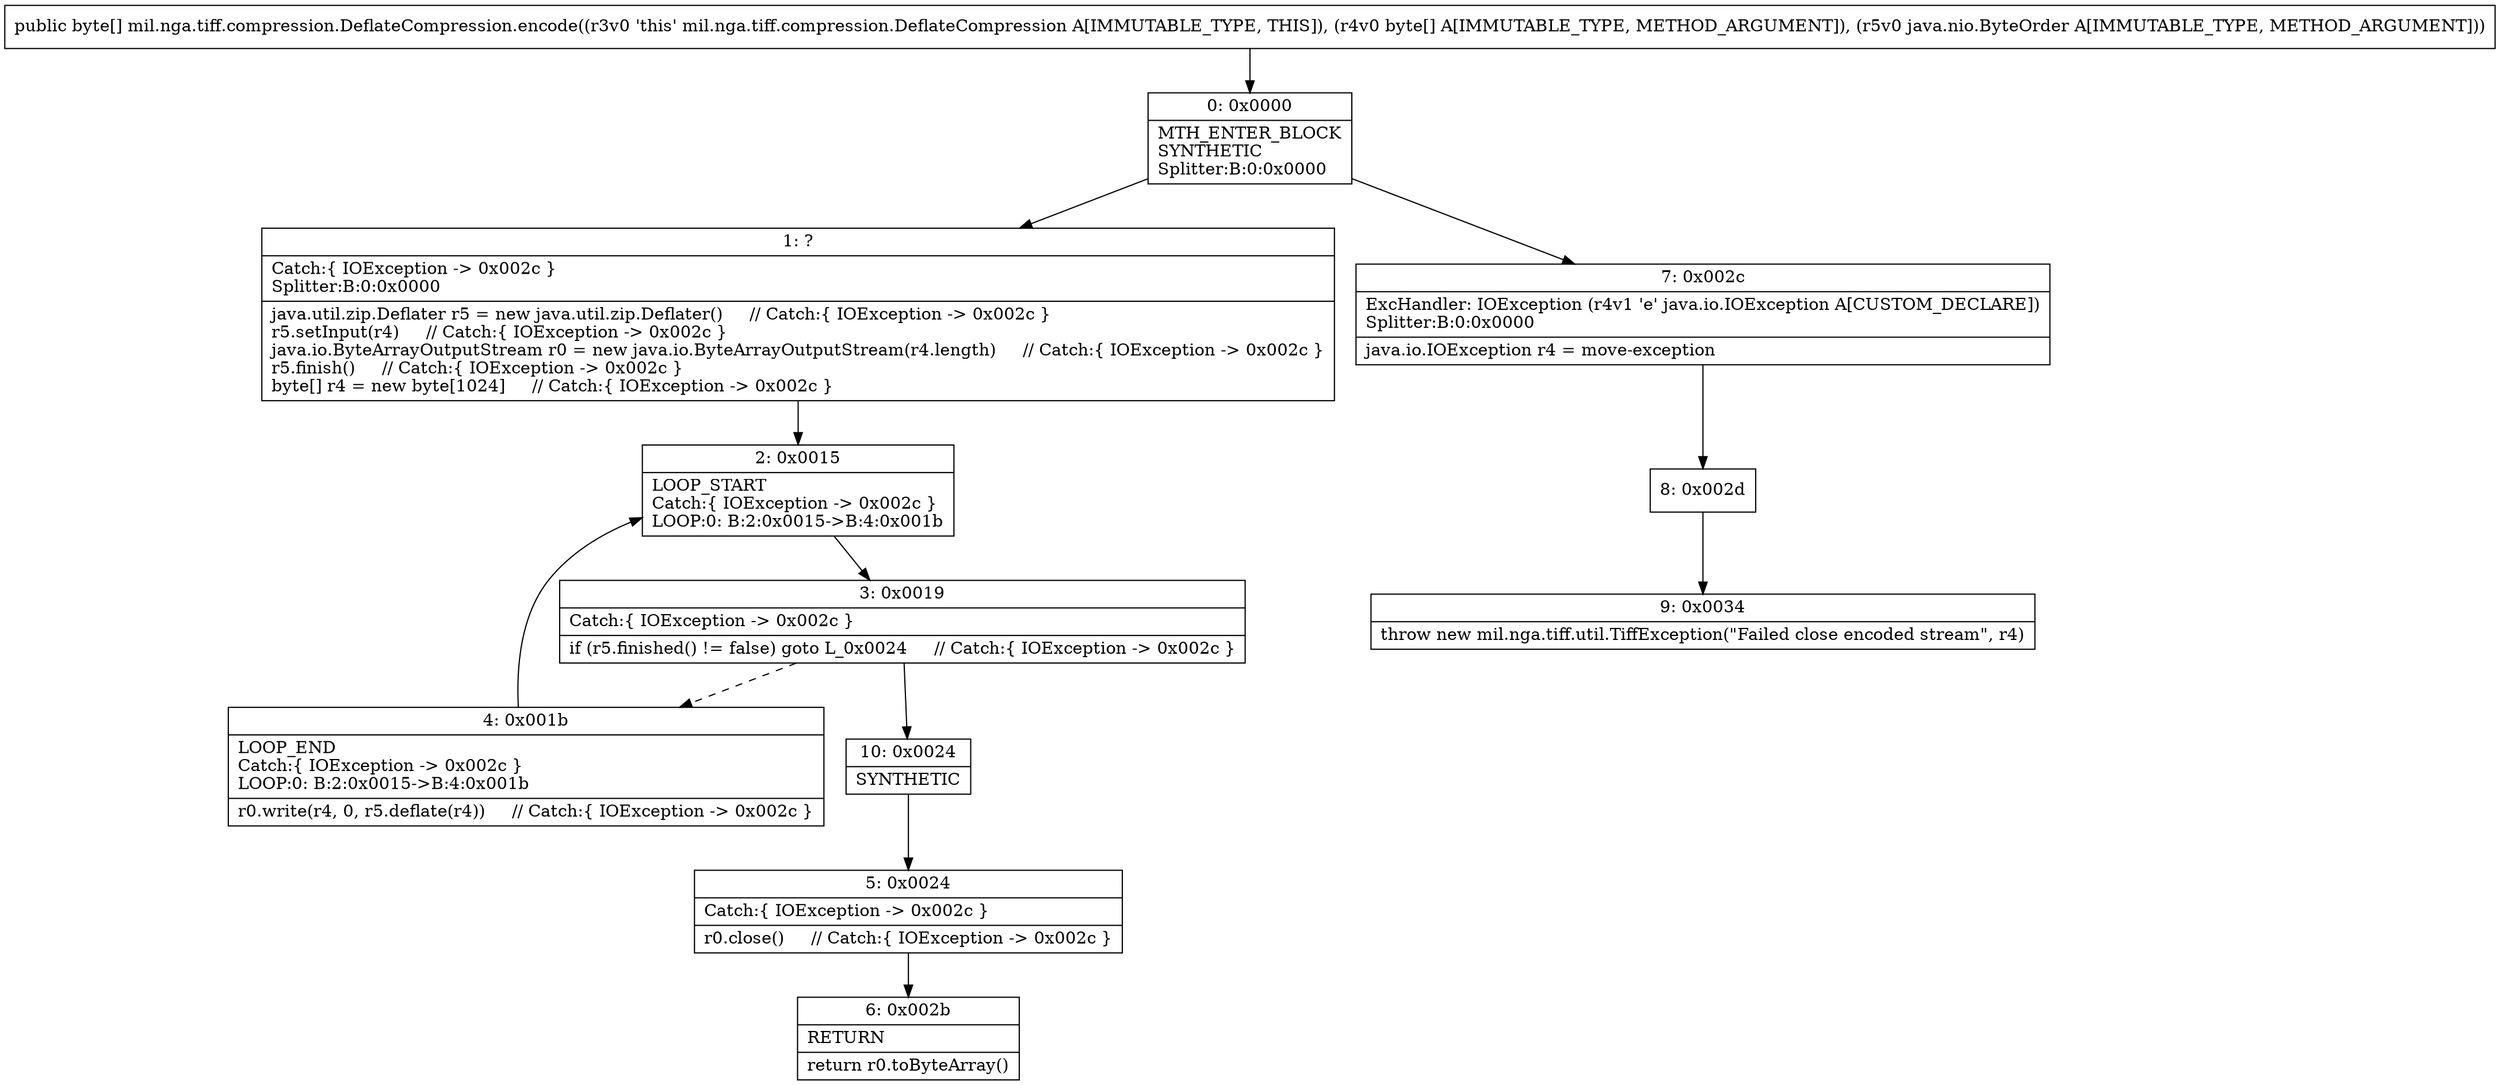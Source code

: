 digraph "CFG formil.nga.tiff.compression.DeflateCompression.encode([BLjava\/nio\/ByteOrder;)[B" {
Node_0 [shape=record,label="{0\:\ 0x0000|MTH_ENTER_BLOCK\lSYNTHETIC\lSplitter:B:0:0x0000\l}"];
Node_1 [shape=record,label="{1\:\ ?|Catch:\{ IOException \-\> 0x002c \}\lSplitter:B:0:0x0000\l|java.util.zip.Deflater r5 = new java.util.zip.Deflater()     \/\/ Catch:\{ IOException \-\> 0x002c \}\lr5.setInput(r4)     \/\/ Catch:\{ IOException \-\> 0x002c \}\ljava.io.ByteArrayOutputStream r0 = new java.io.ByteArrayOutputStream(r4.length)     \/\/ Catch:\{ IOException \-\> 0x002c \}\lr5.finish()     \/\/ Catch:\{ IOException \-\> 0x002c \}\lbyte[] r4 = new byte[1024]     \/\/ Catch:\{ IOException \-\> 0x002c \}\l}"];
Node_2 [shape=record,label="{2\:\ 0x0015|LOOP_START\lCatch:\{ IOException \-\> 0x002c \}\lLOOP:0: B:2:0x0015\-\>B:4:0x001b\l}"];
Node_3 [shape=record,label="{3\:\ 0x0019|Catch:\{ IOException \-\> 0x002c \}\l|if (r5.finished() != false) goto L_0x0024     \/\/ Catch:\{ IOException \-\> 0x002c \}\l}"];
Node_4 [shape=record,label="{4\:\ 0x001b|LOOP_END\lCatch:\{ IOException \-\> 0x002c \}\lLOOP:0: B:2:0x0015\-\>B:4:0x001b\l|r0.write(r4, 0, r5.deflate(r4))     \/\/ Catch:\{ IOException \-\> 0x002c \}\l}"];
Node_5 [shape=record,label="{5\:\ 0x0024|Catch:\{ IOException \-\> 0x002c \}\l|r0.close()     \/\/ Catch:\{ IOException \-\> 0x002c \}\l}"];
Node_6 [shape=record,label="{6\:\ 0x002b|RETURN\l|return r0.toByteArray()\l}"];
Node_7 [shape=record,label="{7\:\ 0x002c|ExcHandler: IOException (r4v1 'e' java.io.IOException A[CUSTOM_DECLARE])\lSplitter:B:0:0x0000\l|java.io.IOException r4 = move\-exception\l}"];
Node_8 [shape=record,label="{8\:\ 0x002d}"];
Node_9 [shape=record,label="{9\:\ 0x0034|throw new mil.nga.tiff.util.TiffException(\"Failed close encoded stream\", r4)\l}"];
Node_10 [shape=record,label="{10\:\ 0x0024|SYNTHETIC\l}"];
MethodNode[shape=record,label="{public byte[] mil.nga.tiff.compression.DeflateCompression.encode((r3v0 'this' mil.nga.tiff.compression.DeflateCompression A[IMMUTABLE_TYPE, THIS]), (r4v0 byte[] A[IMMUTABLE_TYPE, METHOD_ARGUMENT]), (r5v0 java.nio.ByteOrder A[IMMUTABLE_TYPE, METHOD_ARGUMENT])) }"];
MethodNode -> Node_0;
Node_0 -> Node_1;
Node_0 -> Node_7;
Node_1 -> Node_2;
Node_2 -> Node_3;
Node_3 -> Node_4[style=dashed];
Node_3 -> Node_10;
Node_4 -> Node_2;
Node_5 -> Node_6;
Node_7 -> Node_8;
Node_8 -> Node_9;
Node_10 -> Node_5;
}

